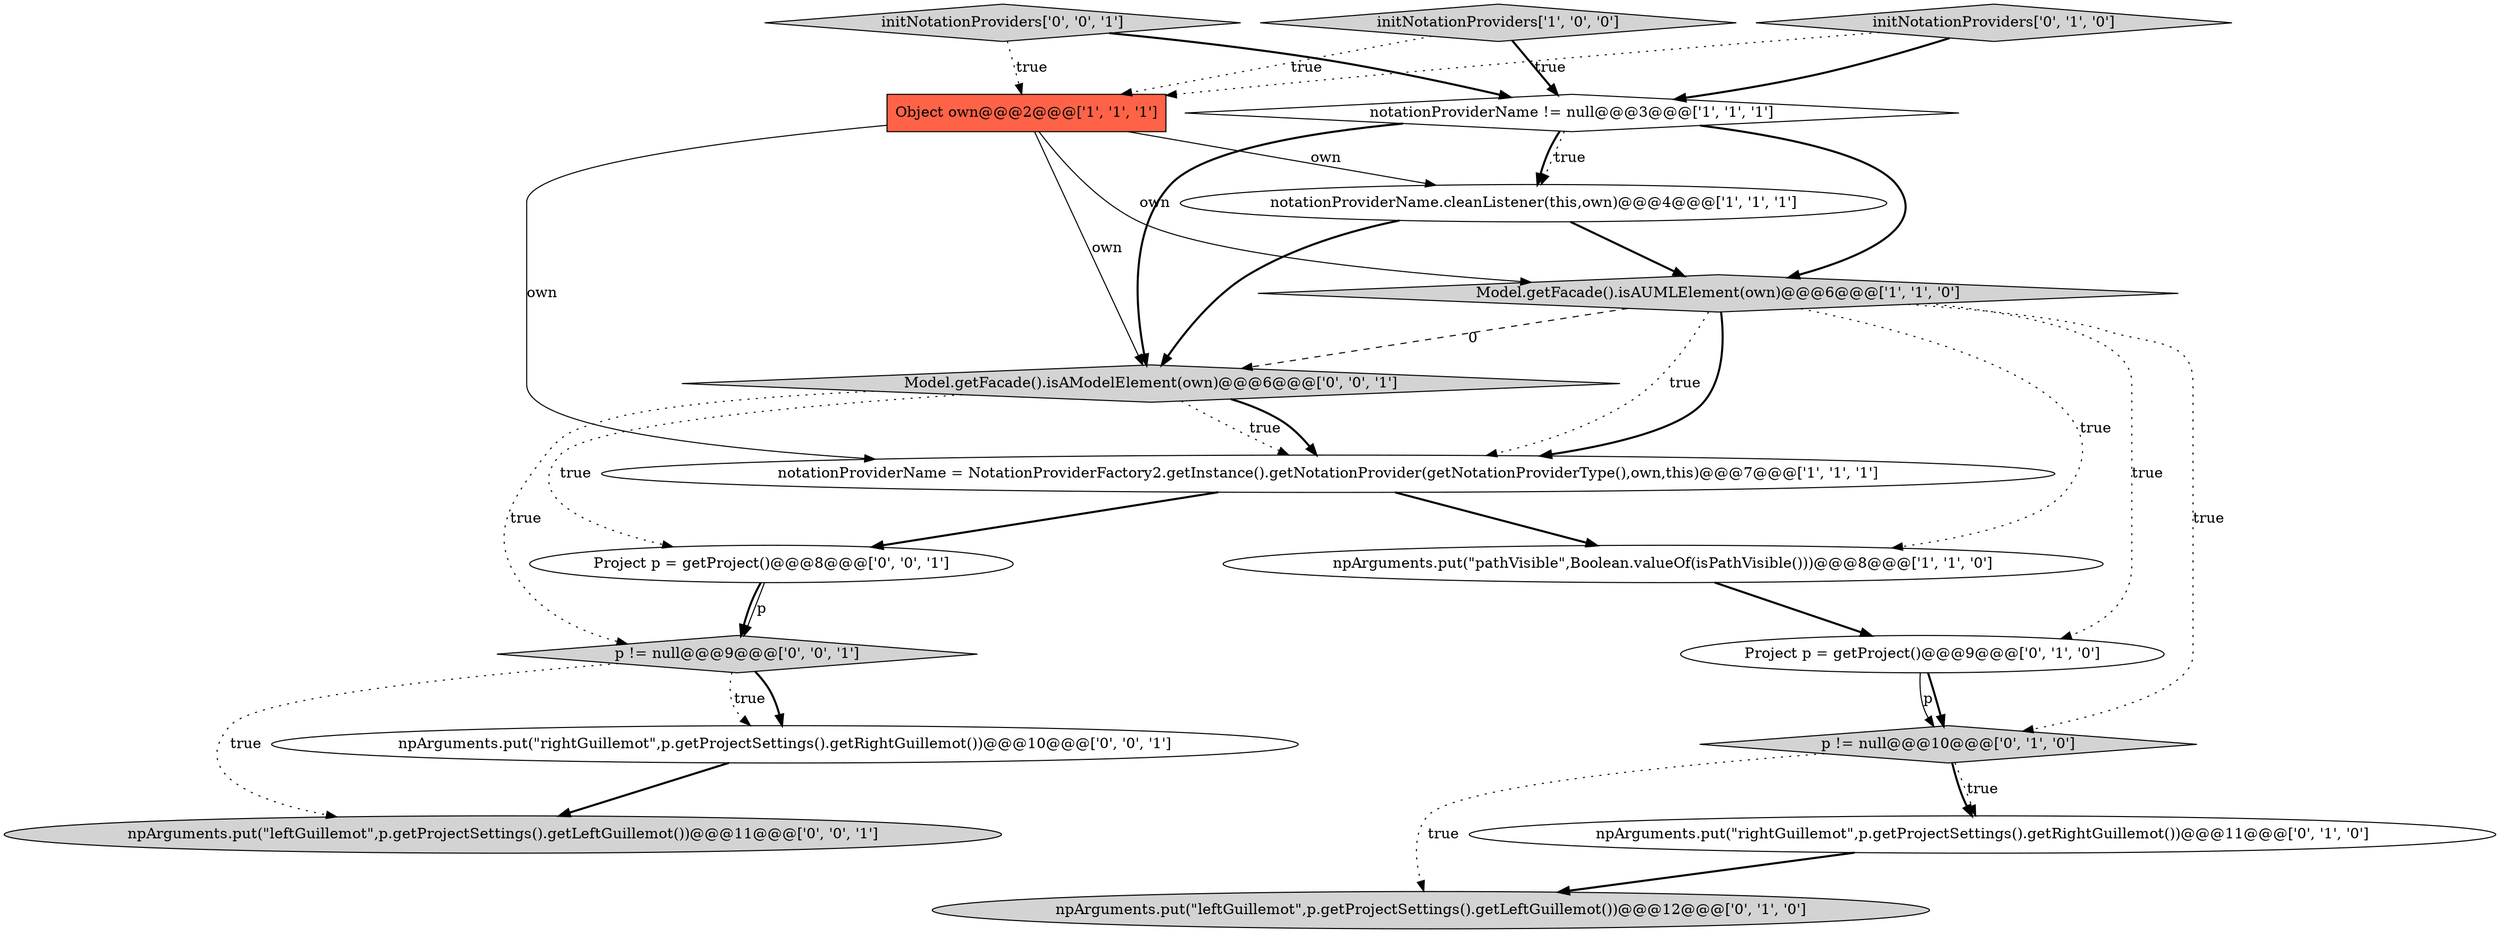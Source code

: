 digraph {
6 [style = filled, label = "notationProviderName.cleanListener(this,own)@@@4@@@['1', '1', '1']", fillcolor = white, shape = ellipse image = "AAA0AAABBB1BBB"];
8 [style = filled, label = "npArguments.put(\"leftGuillemot\",p.getProjectSettings().getLeftGuillemot())@@@12@@@['0', '1', '0']", fillcolor = lightgray, shape = ellipse image = "AAA1AAABBB2BBB"];
2 [style = filled, label = "initNotationProviders['1', '0', '0']", fillcolor = lightgray, shape = diamond image = "AAA0AAABBB1BBB"];
9 [style = filled, label = "Project p = getProject()@@@9@@@['0', '1', '0']", fillcolor = white, shape = ellipse image = "AAA1AAABBB2BBB"];
10 [style = filled, label = "p != null@@@10@@@['0', '1', '0']", fillcolor = lightgray, shape = diamond image = "AAA1AAABBB2BBB"];
12 [style = filled, label = "npArguments.put(\"rightGuillemot\",p.getProjectSettings().getRightGuillemot())@@@10@@@['0', '0', '1']", fillcolor = white, shape = ellipse image = "AAA0AAABBB3BBB"];
14 [style = filled, label = "initNotationProviders['0', '0', '1']", fillcolor = lightgray, shape = diamond image = "AAA0AAABBB3BBB"];
7 [style = filled, label = "initNotationProviders['0', '1', '0']", fillcolor = lightgray, shape = diamond image = "AAA0AAABBB2BBB"];
16 [style = filled, label = "npArguments.put(\"leftGuillemot\",p.getProjectSettings().getLeftGuillemot())@@@11@@@['0', '0', '1']", fillcolor = lightgray, shape = ellipse image = "AAA0AAABBB3BBB"];
13 [style = filled, label = "Model.getFacade().isAModelElement(own)@@@6@@@['0', '0', '1']", fillcolor = lightgray, shape = diamond image = "AAA0AAABBB3BBB"];
1 [style = filled, label = "notationProviderName = NotationProviderFactory2.getInstance().getNotationProvider(getNotationProviderType(),own,this)@@@7@@@['1', '1', '1']", fillcolor = white, shape = ellipse image = "AAA0AAABBB1BBB"];
17 [style = filled, label = "Project p = getProject()@@@8@@@['0', '0', '1']", fillcolor = white, shape = ellipse image = "AAA0AAABBB3BBB"];
4 [style = filled, label = "npArguments.put(\"pathVisible\",Boolean.valueOf(isPathVisible()))@@@8@@@['1', '1', '0']", fillcolor = white, shape = ellipse image = "AAA0AAABBB1BBB"];
11 [style = filled, label = "npArguments.put(\"rightGuillemot\",p.getProjectSettings().getRightGuillemot())@@@11@@@['0', '1', '0']", fillcolor = white, shape = ellipse image = "AAA1AAABBB2BBB"];
5 [style = filled, label = "notationProviderName != null@@@3@@@['1', '1', '1']", fillcolor = white, shape = diamond image = "AAA0AAABBB1BBB"];
0 [style = filled, label = "Model.getFacade().isAUMLElement(own)@@@6@@@['1', '1', '0']", fillcolor = lightgray, shape = diamond image = "AAA0AAABBB1BBB"];
15 [style = filled, label = "p != null@@@9@@@['0', '0', '1']", fillcolor = lightgray, shape = diamond image = "AAA0AAABBB3BBB"];
3 [style = filled, label = "Object own@@@2@@@['1', '1', '1']", fillcolor = tomato, shape = box image = "AAA0AAABBB1BBB"];
0->10 [style = dotted, label="true"];
14->5 [style = bold, label=""];
9->10 [style = solid, label="p"];
0->1 [style = dotted, label="true"];
2->3 [style = dotted, label="true"];
3->0 [style = solid, label="own"];
13->1 [style = dotted, label="true"];
3->6 [style = solid, label="own"];
14->3 [style = dotted, label="true"];
2->5 [style = bold, label=""];
15->12 [style = bold, label=""];
6->0 [style = bold, label=""];
6->13 [style = bold, label=""];
10->11 [style = bold, label=""];
13->17 [style = dotted, label="true"];
0->1 [style = bold, label=""];
0->13 [style = dashed, label="0"];
5->13 [style = bold, label=""];
12->16 [style = bold, label=""];
5->6 [style = dotted, label="true"];
5->0 [style = bold, label=""];
0->9 [style = dotted, label="true"];
3->1 [style = solid, label="own"];
10->8 [style = dotted, label="true"];
11->8 [style = bold, label=""];
17->15 [style = bold, label=""];
4->9 [style = bold, label=""];
17->15 [style = solid, label="p"];
1->17 [style = bold, label=""];
1->4 [style = bold, label=""];
7->5 [style = bold, label=""];
13->1 [style = bold, label=""];
15->16 [style = dotted, label="true"];
13->15 [style = dotted, label="true"];
0->4 [style = dotted, label="true"];
3->13 [style = solid, label="own"];
10->11 [style = dotted, label="true"];
5->6 [style = bold, label=""];
7->3 [style = dotted, label="true"];
15->12 [style = dotted, label="true"];
9->10 [style = bold, label=""];
}
